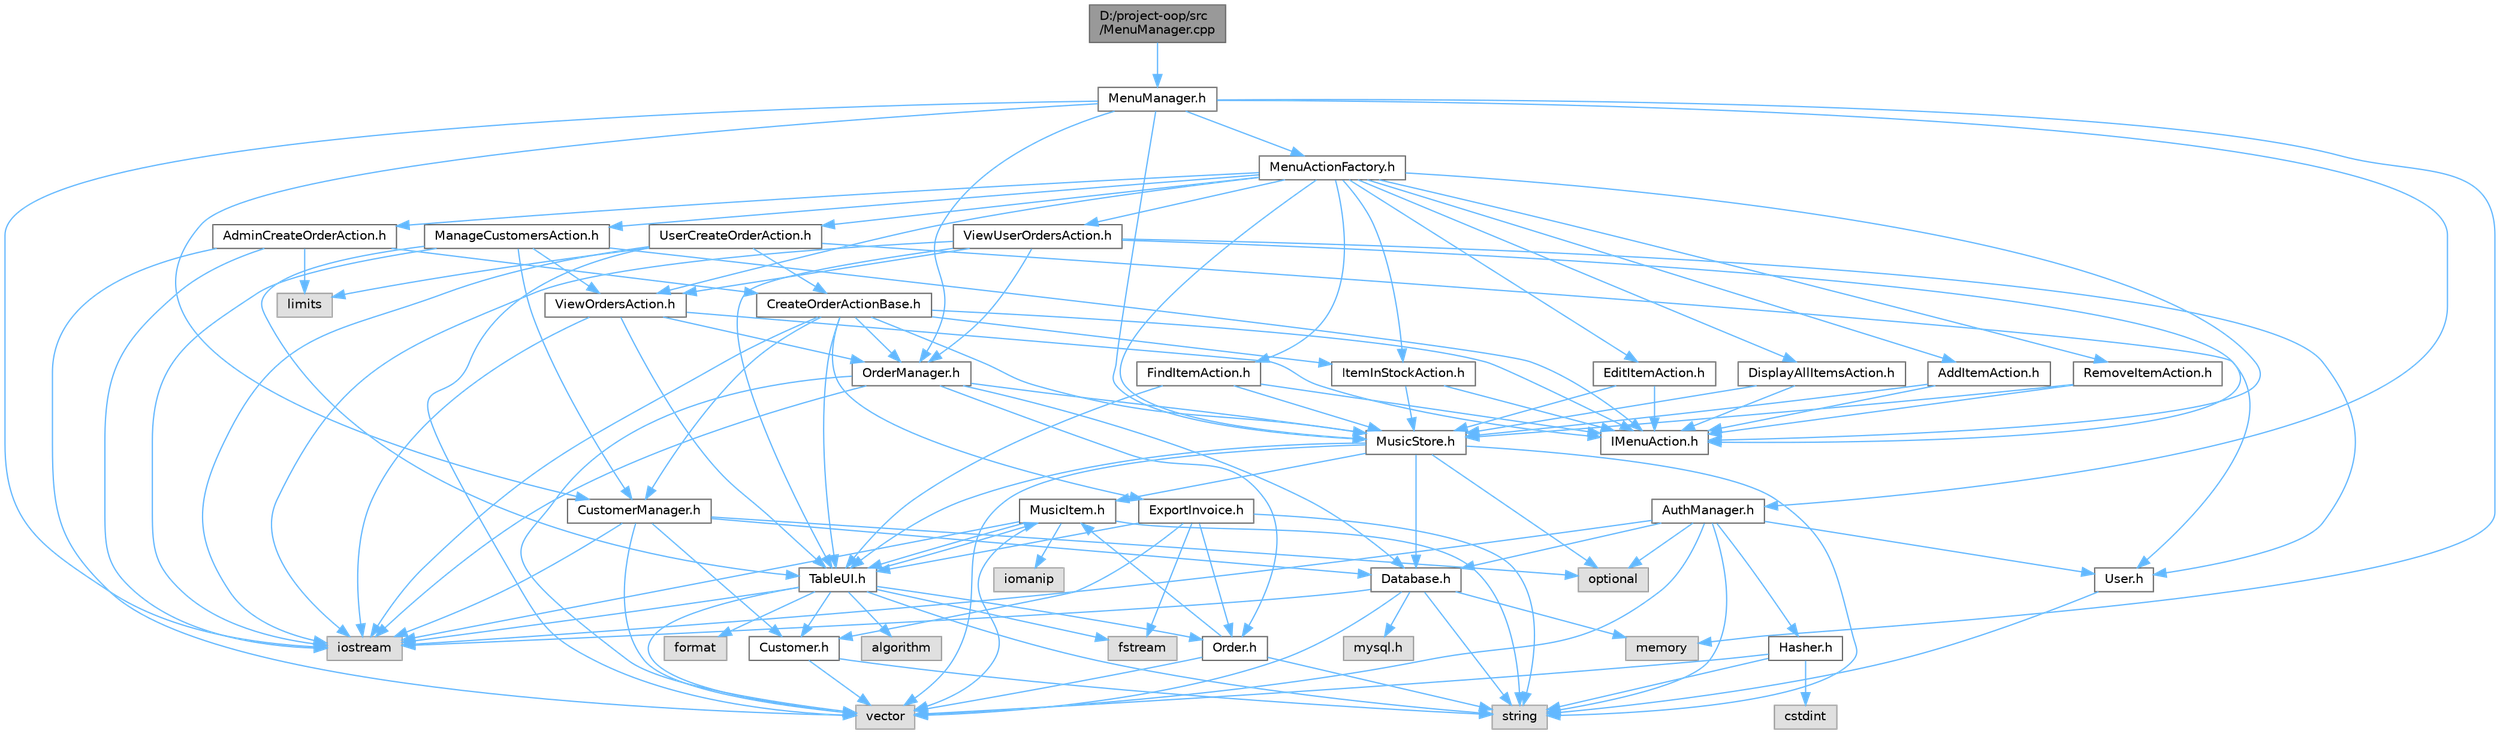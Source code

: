 digraph "D:/project-oop/src/MenuManager.cpp"
{
 // LATEX_PDF_SIZE
  bgcolor="transparent";
  edge [fontname=Helvetica,fontsize=10,labelfontname=Helvetica,labelfontsize=10];
  node [fontname=Helvetica,fontsize=10,shape=box,height=0.2,width=0.4];
  Node1 [id="Node000001",label="D:/project-oop/src\l/MenuManager.cpp",height=0.2,width=0.4,color="gray40", fillcolor="grey60", style="filled", fontcolor="black",tooltip=" "];
  Node1 -> Node2 [id="edge1_Node000001_Node000002",color="steelblue1",style="solid",tooltip=" "];
  Node2 [id="Node000002",label="MenuManager.h",height=0.2,width=0.4,color="grey40", fillcolor="white", style="filled",URL="$_menu_manager_8h.html",tooltip="Định nghĩa lớp MenuManager để quản lý các menu và xử lý tương tác của người dùng trong ứng dụng cửa h..."];
  Node2 -> Node3 [id="edge2_Node000002_Node000003",color="steelblue1",style="solid",tooltip=" "];
  Node3 [id="Node000003",label="AuthManager.h",height=0.2,width=0.4,color="grey40", fillcolor="white", style="filled",URL="$_auth_manager_8h.html",tooltip="Định nghĩa lớp AuthManager để xử lý xác thực và đăng ký người dùng."];
  Node3 -> Node4 [id="edge3_Node000003_Node000004",color="steelblue1",style="solid",tooltip=" "];
  Node4 [id="Node000004",label="Database.h",height=0.2,width=0.4,color="grey40", fillcolor="white", style="filled",URL="$_database_8h.html",tooltip="Định nghĩa lớp Database để quản lý kết nối và truy vấn MySQL."];
  Node4 -> Node5 [id="edge4_Node000004_Node000005",color="steelblue1",style="solid",tooltip=" "];
  Node5 [id="Node000005",label="mysql.h",height=0.2,width=0.4,color="grey60", fillcolor="#E0E0E0", style="filled",tooltip=" "];
  Node4 -> Node6 [id="edge5_Node000004_Node000006",color="steelblue1",style="solid",tooltip=" "];
  Node6 [id="Node000006",label="iostream",height=0.2,width=0.4,color="grey60", fillcolor="#E0E0E0", style="filled",tooltip=" "];
  Node4 -> Node7 [id="edge6_Node000004_Node000007",color="steelblue1",style="solid",tooltip=" "];
  Node7 [id="Node000007",label="string",height=0.2,width=0.4,color="grey60", fillcolor="#E0E0E0", style="filled",tooltip=" "];
  Node4 -> Node8 [id="edge7_Node000004_Node000008",color="steelblue1",style="solid",tooltip=" "];
  Node8 [id="Node000008",label="memory",height=0.2,width=0.4,color="grey60", fillcolor="#E0E0E0", style="filled",tooltip=" "];
  Node4 -> Node9 [id="edge8_Node000004_Node000009",color="steelblue1",style="solid",tooltip=" "];
  Node9 [id="Node000009",label="vector",height=0.2,width=0.4,color="grey60", fillcolor="#E0E0E0", style="filled",tooltip=" "];
  Node3 -> Node10 [id="edge9_Node000003_Node000010",color="steelblue1",style="solid",tooltip=" "];
  Node10 [id="Node000010",label="User.h",height=0.2,width=0.4,color="grey40", fillcolor="white", style="filled",URL="$_user_8h.html",tooltip="Định nghĩa lớp User để đại diện cho người dùng trong hệ thống."];
  Node10 -> Node7 [id="edge10_Node000010_Node000007",color="steelblue1",style="solid",tooltip=" "];
  Node3 -> Node11 [id="edge11_Node000003_Node000011",color="steelblue1",style="solid",tooltip=" "];
  Node11 [id="Node000011",label="Hasher.h",height=0.2,width=0.4,color="grey40", fillcolor="white", style="filled",URL="$_hasher_8h.html",tooltip="Lớp xử lý băm mật khẩu sử dụng thuật toán SHA-256 tự triển khai."];
  Node11 -> Node7 [id="edge12_Node000011_Node000007",color="steelblue1",style="solid",tooltip=" "];
  Node11 -> Node9 [id="edge13_Node000011_Node000009",color="steelblue1",style="solid",tooltip=" "];
  Node11 -> Node12 [id="edge14_Node000011_Node000012",color="steelblue1",style="solid",tooltip=" "];
  Node12 [id="Node000012",label="cstdint",height=0.2,width=0.4,color="grey60", fillcolor="#E0E0E0", style="filled",tooltip=" "];
  Node3 -> Node13 [id="edge15_Node000003_Node000013",color="steelblue1",style="solid",tooltip=" "];
  Node13 [id="Node000013",label="optional",height=0.2,width=0.4,color="grey60", fillcolor="#E0E0E0", style="filled",tooltip=" "];
  Node3 -> Node7 [id="edge16_Node000003_Node000007",color="steelblue1",style="solid",tooltip=" "];
  Node3 -> Node6 [id="edge17_Node000003_Node000006",color="steelblue1",style="solid",tooltip=" "];
  Node3 -> Node9 [id="edge18_Node000003_Node000009",color="steelblue1",style="solid",tooltip=" "];
  Node2 -> Node14 [id="edge19_Node000002_Node000014",color="steelblue1",style="solid",tooltip=" "];
  Node14 [id="Node000014",label="MenuActionFactory.h",height=0.2,width=0.4,color="grey40", fillcolor="white", style="filled",URL="$_menu_action_factory_8h.html",tooltip="Định nghĩa lớp MenuActionFactory để tạo các đối tượng hành động tương ứng với lựa chọn menu của người..."];
  Node14 -> Node15 [id="edge20_Node000014_Node000015",color="steelblue1",style="solid",tooltip=" "];
  Node15 [id="Node000015",label="IMenuAction.h",height=0.2,width=0.4,color="grey40", fillcolor="white", style="filled",URL="$_i_menu_action_8h.html",tooltip="Định nghĩa giao diện IMenuAction cho các hành động trong menu của ứng dụng cửa hàng âm nhạc."];
  Node14 -> Node16 [id="edge21_Node000014_Node000016",color="steelblue1",style="solid",tooltip=" "];
  Node16 [id="Node000016",label="UserCreateOrderAction.h",height=0.2,width=0.4,color="grey40", fillcolor="white", style="filled",URL="$_user_create_order_action_8h.html",tooltip="Định nghĩa lớp UserCreateOrderAction cho phép người dùng tạo đơn hàng mới."];
  Node16 -> Node17 [id="edge22_Node000016_Node000017",color="steelblue1",style="solid",tooltip=" "];
  Node17 [id="Node000017",label="CreateOrderActionBase.h",height=0.2,width=0.4,color="grey40", fillcolor="white", style="filled",URL="$_create_order_action_base_8h.html",tooltip="Định nghĩa lớp cơ sở cho hành động tạo đơn hàng, dùng chung cho cả quản trị viên và người dùng."];
  Node17 -> Node15 [id="edge23_Node000017_Node000015",color="steelblue1",style="solid",tooltip=" "];
  Node17 -> Node18 [id="edge24_Node000017_Node000018",color="steelblue1",style="solid",tooltip=" "];
  Node18 [id="Node000018",label="MusicStore.h",height=0.2,width=0.4,color="grey40", fillcolor="white", style="filled",URL="$_music_store_8h.html",tooltip="Định nghĩa lớp MusicStore để quản lý các mặt hàng âm nhạc trong cửa hàng."];
  Node18 -> Node19 [id="edge25_Node000018_Node000019",color="steelblue1",style="solid",tooltip=" "];
  Node19 [id="Node000019",label="MusicItem.h",height=0.2,width=0.4,color="grey40", fillcolor="white", style="filled",URL="$_music_item_8h.html",tooltip="Định nghĩa lớp MusicItem để đại diện cho một mặt hàng âm nhạc trong cửa hàng."];
  Node19 -> Node7 [id="edge26_Node000019_Node000007",color="steelblue1",style="solid",tooltip=" "];
  Node19 -> Node6 [id="edge27_Node000019_Node000006",color="steelblue1",style="solid",tooltip=" "];
  Node19 -> Node20 [id="edge28_Node000019_Node000020",color="steelblue1",style="solid",tooltip=" "];
  Node20 [id="Node000020",label="iomanip",height=0.2,width=0.4,color="grey60", fillcolor="#E0E0E0", style="filled",tooltip=" "];
  Node19 -> Node9 [id="edge29_Node000019_Node000009",color="steelblue1",style="solid",tooltip=" "];
  Node19 -> Node21 [id="edge30_Node000019_Node000021",color="steelblue1",style="solid",tooltip=" "];
  Node21 [id="Node000021",label="TableUI.h",height=0.2,width=0.4,color="grey40", fillcolor="white", style="filled",URL="$_table_u_i_8h.html",tooltip="Định nghĩa lớp TableUI để hiển thị dữ liệu dạng bảng trong giao diện dòng lệnh."];
  Node21 -> Node6 [id="edge31_Node000021_Node000006",color="steelblue1",style="solid",tooltip=" "];
  Node21 -> Node9 [id="edge32_Node000021_Node000009",color="steelblue1",style="solid",tooltip=" "];
  Node21 -> Node7 [id="edge33_Node000021_Node000007",color="steelblue1",style="solid",tooltip=" "];
  Node21 -> Node22 [id="edge34_Node000021_Node000022",color="steelblue1",style="solid",tooltip=" "];
  Node22 [id="Node000022",label="format",height=0.2,width=0.4,color="grey60", fillcolor="#E0E0E0", style="filled",tooltip=" "];
  Node21 -> Node23 [id="edge35_Node000021_Node000023",color="steelblue1",style="solid",tooltip=" "];
  Node23 [id="Node000023",label="algorithm",height=0.2,width=0.4,color="grey60", fillcolor="#E0E0E0", style="filled",tooltip=" "];
  Node21 -> Node24 [id="edge36_Node000021_Node000024",color="steelblue1",style="solid",tooltip=" "];
  Node24 [id="Node000024",label="fstream",height=0.2,width=0.4,color="grey60", fillcolor="#E0E0E0", style="filled",tooltip=" "];
  Node21 -> Node25 [id="edge37_Node000021_Node000025",color="steelblue1",style="solid",tooltip=" "];
  Node25 [id="Node000025",label="Order.h",height=0.2,width=0.4,color="grey40", fillcolor="white", style="filled",URL="$_order_8h.html",tooltip="Định nghĩa lớp Order quản lý đơn hàng trong cửa hàng âm nhạc."];
  Node25 -> Node7 [id="edge38_Node000025_Node000007",color="steelblue1",style="solid",tooltip=" "];
  Node25 -> Node9 [id="edge39_Node000025_Node000009",color="steelblue1",style="solid",tooltip=" "];
  Node25 -> Node19 [id="edge40_Node000025_Node000019",color="steelblue1",style="solid",tooltip=" "];
  Node21 -> Node19 [id="edge41_Node000021_Node000019",color="steelblue1",style="solid",tooltip=" "];
  Node21 -> Node26 [id="edge42_Node000021_Node000026",color="steelblue1",style="solid",tooltip=" "];
  Node26 [id="Node000026",label="Customer.h",height=0.2,width=0.4,color="grey40", fillcolor="white", style="filled",URL="$_customer_8h.html",tooltip="Định nghĩa lớp Customer đại diện cho thông tin khách hàng trong hệ thống."];
  Node26 -> Node7 [id="edge43_Node000026_Node000007",color="steelblue1",style="solid",tooltip=" "];
  Node26 -> Node9 [id="edge44_Node000026_Node000009",color="steelblue1",style="solid",tooltip=" "];
  Node18 -> Node4 [id="edge45_Node000018_Node000004",color="steelblue1",style="solid",tooltip=" "];
  Node18 -> Node21 [id="edge46_Node000018_Node000021",color="steelblue1",style="solid",tooltip=" "];
  Node18 -> Node9 [id="edge47_Node000018_Node000009",color="steelblue1",style="solid",tooltip=" "];
  Node18 -> Node7 [id="edge48_Node000018_Node000007",color="steelblue1",style="solid",tooltip=" "];
  Node18 -> Node13 [id="edge49_Node000018_Node000013",color="steelblue1",style="solid",tooltip=" "];
  Node17 -> Node27 [id="edge50_Node000017_Node000027",color="steelblue1",style="solid",tooltip=" "];
  Node27 [id="Node000027",label="CustomerManager.h",height=0.2,width=0.4,color="grey40", fillcolor="white", style="filled",URL="$_customer_manager_8h.html",tooltip="Định nghĩa lớp CustomerManager để quản lý thông tin khách hàng trong hệ thống."];
  Node27 -> Node26 [id="edge51_Node000027_Node000026",color="steelblue1",style="solid",tooltip=" "];
  Node27 -> Node4 [id="edge52_Node000027_Node000004",color="steelblue1",style="solid",tooltip=" "];
  Node27 -> Node9 [id="edge53_Node000027_Node000009",color="steelblue1",style="solid",tooltip=" "];
  Node27 -> Node13 [id="edge54_Node000027_Node000013",color="steelblue1",style="solid",tooltip=" "];
  Node27 -> Node6 [id="edge55_Node000027_Node000006",color="steelblue1",style="solid",tooltip=" "];
  Node17 -> Node28 [id="edge56_Node000017_Node000028",color="steelblue1",style="solid",tooltip=" "];
  Node28 [id="Node000028",label="OrderManager.h",height=0.2,width=0.4,color="grey40", fillcolor="white", style="filled",URL="$_order_manager_8h.html",tooltip="Định nghĩa lớp OrderManager để quản lý các đơn hàng trong hệ thống."];
  Node28 -> Node25 [id="edge57_Node000028_Node000025",color="steelblue1",style="solid",tooltip=" "];
  Node28 -> Node18 [id="edge58_Node000028_Node000018",color="steelblue1",style="solid",tooltip=" "];
  Node28 -> Node4 [id="edge59_Node000028_Node000004",color="steelblue1",style="solid",tooltip=" "];
  Node28 -> Node9 [id="edge60_Node000028_Node000009",color="steelblue1",style="solid",tooltip=" "];
  Node28 -> Node6 [id="edge61_Node000028_Node000006",color="steelblue1",style="solid",tooltip=" "];
  Node17 -> Node21 [id="edge62_Node000017_Node000021",color="steelblue1",style="solid",tooltip=" "];
  Node17 -> Node29 [id="edge63_Node000017_Node000029",color="steelblue1",style="solid",tooltip=" "];
  Node29 [id="Node000029",label="ItemInStockAction.h",height=0.2,width=0.4,color="grey40", fillcolor="white", style="filled",URL="$_item_in_stock_action_8h.html",tooltip="Định nghĩa lớp ItemInStockAction để hiển thị số lượng mặt hàng âm nhạc có sẵn trong kho."];
  Node29 -> Node15 [id="edge64_Node000029_Node000015",color="steelblue1",style="solid",tooltip=" "];
  Node29 -> Node18 [id="edge65_Node000029_Node000018",color="steelblue1",style="solid",tooltip=" "];
  Node17 -> Node30 [id="edge66_Node000017_Node000030",color="steelblue1",style="solid",tooltip=" "];
  Node30 [id="Node000030",label="ExportInvoice.h",height=0.2,width=0.4,color="grey40", fillcolor="white", style="filled",URL="$_export_invoice_8h.html",tooltip="Định nghĩa lớp ExportInvoice để xuất hóa đơn cho đơn hàng và khách hàng."];
  Node30 -> Node25 [id="edge67_Node000030_Node000025",color="steelblue1",style="solid",tooltip=" "];
  Node30 -> Node26 [id="edge68_Node000030_Node000026",color="steelblue1",style="solid",tooltip=" "];
  Node30 -> Node21 [id="edge69_Node000030_Node000021",color="steelblue1",style="solid",tooltip=" "];
  Node30 -> Node7 [id="edge70_Node000030_Node000007",color="steelblue1",style="solid",tooltip=" "];
  Node30 -> Node24 [id="edge71_Node000030_Node000024",color="steelblue1",style="solid",tooltip=" "];
  Node17 -> Node6 [id="edge72_Node000017_Node000006",color="steelblue1",style="solid",tooltip=" "];
  Node16 -> Node10 [id="edge73_Node000016_Node000010",color="steelblue1",style="solid",tooltip=" "];
  Node16 -> Node6 [id="edge74_Node000016_Node000006",color="steelblue1",style="solid",tooltip=" "];
  Node16 -> Node9 [id="edge75_Node000016_Node000009",color="steelblue1",style="solid",tooltip=" "];
  Node16 -> Node31 [id="edge76_Node000016_Node000031",color="steelblue1",style="solid",tooltip=" "];
  Node31 [id="Node000031",label="limits",height=0.2,width=0.4,color="grey60", fillcolor="#E0E0E0", style="filled",tooltip=" "];
  Node14 -> Node32 [id="edge77_Node000014_Node000032",color="steelblue1",style="solid",tooltip=" "];
  Node32 [id="Node000032",label="FindItemAction.h",height=0.2,width=0.4,color="grey40", fillcolor="white", style="filled",URL="$_find_item_action_8h.html",tooltip="Định nghĩa lớp FindItemAction để tìm kiếm và hiển thị thông tin mặt hàng âm nhạc trong cửa hàng."];
  Node32 -> Node15 [id="edge78_Node000032_Node000015",color="steelblue1",style="solid",tooltip=" "];
  Node32 -> Node18 [id="edge79_Node000032_Node000018",color="steelblue1",style="solid",tooltip=" "];
  Node32 -> Node21 [id="edge80_Node000032_Node000021",color="steelblue1",style="solid",tooltip=" "];
  Node14 -> Node29 [id="edge81_Node000014_Node000029",color="steelblue1",style="solid",tooltip=" "];
  Node14 -> Node33 [id="edge82_Node000014_Node000033",color="steelblue1",style="solid",tooltip=" "];
  Node33 [id="Node000033",label="DisplayAllItemsAction.h",height=0.2,width=0.4,color="grey40", fillcolor="white", style="filled",URL="$_display_all_items_action_8h.html",tooltip="Định nghĩa lớp DisplayAllItemsAction để hiển thị tất cả các mặt hàng âm nhạc trong cửa hàng."];
  Node33 -> Node15 [id="edge83_Node000033_Node000015",color="steelblue1",style="solid",tooltip=" "];
  Node33 -> Node18 [id="edge84_Node000033_Node000018",color="steelblue1",style="solid",tooltip=" "];
  Node14 -> Node34 [id="edge85_Node000014_Node000034",color="steelblue1",style="solid",tooltip=" "];
  Node34 [id="Node000034",label="AddItemAction.h",height=0.2,width=0.4,color="grey40", fillcolor="white", style="filled",URL="$_add_item_action_8h.html",tooltip="Định nghĩa lớp AddItemAction thực hiện hành động thêm mặt hàng âm nhạc vào cửa hàng."];
  Node34 -> Node15 [id="edge86_Node000034_Node000015",color="steelblue1",style="solid",tooltip=" "];
  Node34 -> Node18 [id="edge87_Node000034_Node000018",color="steelblue1",style="solid",tooltip=" "];
  Node14 -> Node35 [id="edge88_Node000014_Node000035",color="steelblue1",style="solid",tooltip=" "];
  Node35 [id="Node000035",label="EditItemAction.h",height=0.2,width=0.4,color="grey40", fillcolor="white", style="filled",URL="$_edit_item_action_8h.html",tooltip="Định nghĩa lớp EditItemAction để chỉnh sửa thông tin mặt hàng âm nhạc trong cửa hàng."];
  Node35 -> Node15 [id="edge89_Node000035_Node000015",color="steelblue1",style="solid",tooltip=" "];
  Node35 -> Node18 [id="edge90_Node000035_Node000018",color="steelblue1",style="solid",tooltip=" "];
  Node14 -> Node36 [id="edge91_Node000014_Node000036",color="steelblue1",style="solid",tooltip=" "];
  Node36 [id="Node000036",label="RemoveItemAction.h",height=0.2,width=0.4,color="grey40", fillcolor="white", style="filled",URL="$_remove_item_action_8h.html",tooltip="Định nghĩa lớp RemoveItemAction để xử lý hành động xóa mặt hàng khỏi cửa hàng âm nhạc."];
  Node36 -> Node15 [id="edge92_Node000036_Node000015",color="steelblue1",style="solid",tooltip=" "];
  Node36 -> Node18 [id="edge93_Node000036_Node000018",color="steelblue1",style="solid",tooltip=" "];
  Node14 -> Node18 [id="edge94_Node000014_Node000018",color="steelblue1",style="solid",tooltip=" "];
  Node14 -> Node37 [id="edge95_Node000014_Node000037",color="steelblue1",style="solid",tooltip=" "];
  Node37 [id="Node000037",label="ViewOrdersAction.h",height=0.2,width=0.4,color="grey40", fillcolor="white", style="filled",URL="$_view_orders_action_8h.html",tooltip="Định nghĩa lớp ViewOrdersAction để xử lý hành động hiển thị danh sách đơn hàng."];
  Node37 -> Node15 [id="edge96_Node000037_Node000015",color="steelblue1",style="solid",tooltip=" "];
  Node37 -> Node28 [id="edge97_Node000037_Node000028",color="steelblue1",style="solid",tooltip=" "];
  Node37 -> Node21 [id="edge98_Node000037_Node000021",color="steelblue1",style="solid",tooltip=" "];
  Node37 -> Node6 [id="edge99_Node000037_Node000006",color="steelblue1",style="solid",tooltip=" "];
  Node14 -> Node38 [id="edge100_Node000014_Node000038",color="steelblue1",style="solid",tooltip=" "];
  Node38 [id="Node000038",label="ManageCustomersAction.h",height=0.2,width=0.4,color="grey40", fillcolor="white", style="filled",URL="$_manage_customers_action_8h.html",tooltip="Định nghĩa lớp ManageCustomersAction để quản lý thông tin khách hàng trong cửa hàng âm nhạc."];
  Node38 -> Node15 [id="edge101_Node000038_Node000015",color="steelblue1",style="solid",tooltip=" "];
  Node38 -> Node27 [id="edge102_Node000038_Node000027",color="steelblue1",style="solid",tooltip=" "];
  Node38 -> Node21 [id="edge103_Node000038_Node000021",color="steelblue1",style="solid",tooltip=" "];
  Node38 -> Node37 [id="edge104_Node000038_Node000037",color="steelblue1",style="solid",tooltip=" "];
  Node38 -> Node6 [id="edge105_Node000038_Node000006",color="steelblue1",style="solid",tooltip=" "];
  Node14 -> Node39 [id="edge106_Node000014_Node000039",color="steelblue1",style="solid",tooltip=" "];
  Node39 [id="Node000039",label="AdminCreateOrderAction.h",height=0.2,width=0.4,color="grey40", fillcolor="white", style="filled",URL="$_admin_create_order_action_8h.html",tooltip="Định nghĩa lớp AdminCreateOrderAction cho phép quản trị viên tạo đơn hàng mới."];
  Node39 -> Node17 [id="edge107_Node000039_Node000017",color="steelblue1",style="solid",tooltip=" "];
  Node39 -> Node6 [id="edge108_Node000039_Node000006",color="steelblue1",style="solid",tooltip=" "];
  Node39 -> Node9 [id="edge109_Node000039_Node000009",color="steelblue1",style="solid",tooltip=" "];
  Node39 -> Node31 [id="edge110_Node000039_Node000031",color="steelblue1",style="solid",tooltip=" "];
  Node14 -> Node40 [id="edge111_Node000014_Node000040",color="steelblue1",style="solid",tooltip=" "];
  Node40 [id="Node000040",label="ViewUserOrdersAction.h",height=0.2,width=0.4,color="grey40", fillcolor="white", style="filled",URL="$_view_user_orders_action_8h.html",tooltip="Định nghĩa lớp ViewUserOrdersAction để xử lý hành động xem đơn hàng của người dùng."];
  Node40 -> Node15 [id="edge112_Node000040_Node000015",color="steelblue1",style="solid",tooltip=" "];
  Node40 -> Node28 [id="edge113_Node000040_Node000028",color="steelblue1",style="solid",tooltip=" "];
  Node40 -> Node21 [id="edge114_Node000040_Node000021",color="steelblue1",style="solid",tooltip=" "];
  Node40 -> Node37 [id="edge115_Node000040_Node000037",color="steelblue1",style="solid",tooltip=" "];
  Node40 -> Node10 [id="edge116_Node000040_Node000010",color="steelblue1",style="solid",tooltip=" "];
  Node40 -> Node6 [id="edge117_Node000040_Node000006",color="steelblue1",style="solid",tooltip=" "];
  Node2 -> Node18 [id="edge118_Node000002_Node000018",color="steelblue1",style="solid",tooltip=" "];
  Node2 -> Node27 [id="edge119_Node000002_Node000027",color="steelblue1",style="solid",tooltip=" "];
  Node2 -> Node28 [id="edge120_Node000002_Node000028",color="steelblue1",style="solid",tooltip=" "];
  Node2 -> Node8 [id="edge121_Node000002_Node000008",color="steelblue1",style="solid",tooltip=" "];
  Node2 -> Node6 [id="edge122_Node000002_Node000006",color="steelblue1",style="solid",tooltip=" "];
}
